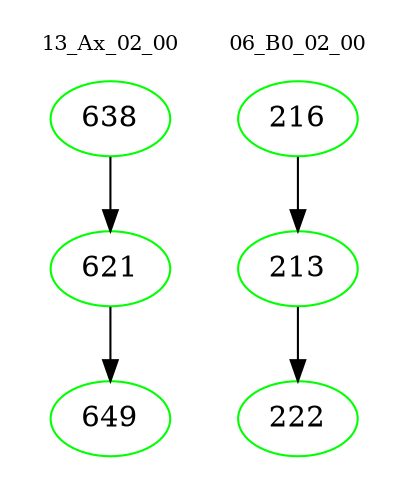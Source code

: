 digraph{
subgraph cluster_0 {
color = white
label = "13_Ax_02_00";
fontsize=10;
T0_638 [label="638", color="green"]
T0_638 -> T0_621 [color="black"]
T0_621 [label="621", color="green"]
T0_621 -> T0_649 [color="black"]
T0_649 [label="649", color="green"]
}
subgraph cluster_1 {
color = white
label = "06_B0_02_00";
fontsize=10;
T1_216 [label="216", color="green"]
T1_216 -> T1_213 [color="black"]
T1_213 [label="213", color="green"]
T1_213 -> T1_222 [color="black"]
T1_222 [label="222", color="green"]
}
}
